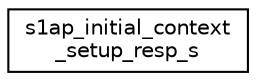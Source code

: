 digraph "Graphical Class Hierarchy"
{
 // LATEX_PDF_SIZE
  edge [fontname="Helvetica",fontsize="10",labelfontname="Helvetica",labelfontsize="10"];
  node [fontname="Helvetica",fontsize="10",shape=record];
  rankdir="LR";
  Node0 [label="s1ap_initial_context\l_setup_resp_s",height=0.2,width=0.4,color="black", fillcolor="white", style="filled",URL="$structs1ap__initial__context__setup__resp__s.html",tooltip=" "];
}
